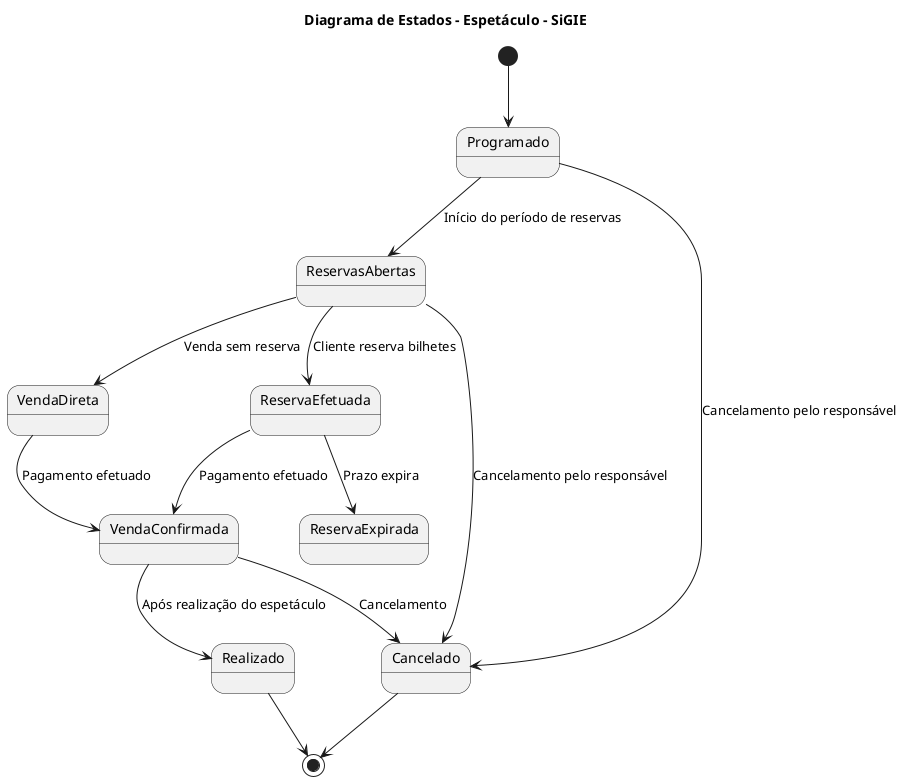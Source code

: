 @startuml diagrama_de_estados

title Diagrama de Estados - Espetáculo - SiGIE

[*] --> Programado

Programado --> ReservasAbertas : Início do período de reservas

ReservasAbertas --> VendaDireta : Venda sem reserva
VendaDireta --> VendaConfirmada : Pagamento efetuado

ReservasAbertas --> ReservaEfetuada : Cliente reserva bilhetes
ReservaEfetuada --> ReservaExpirada : Prazo expira
ReservaEfetuada --> VendaConfirmada : Pagamento efetuado

VendaConfirmada --> Realizado : Após realização do espetáculo

Programado --> Cancelado : Cancelamento pelo responsável
ReservasAbertas --> Cancelado : Cancelamento pelo responsável
VendaConfirmada --> Cancelado : Cancelamento

Realizado --> [*]
Cancelado --> [*]

@enduml
